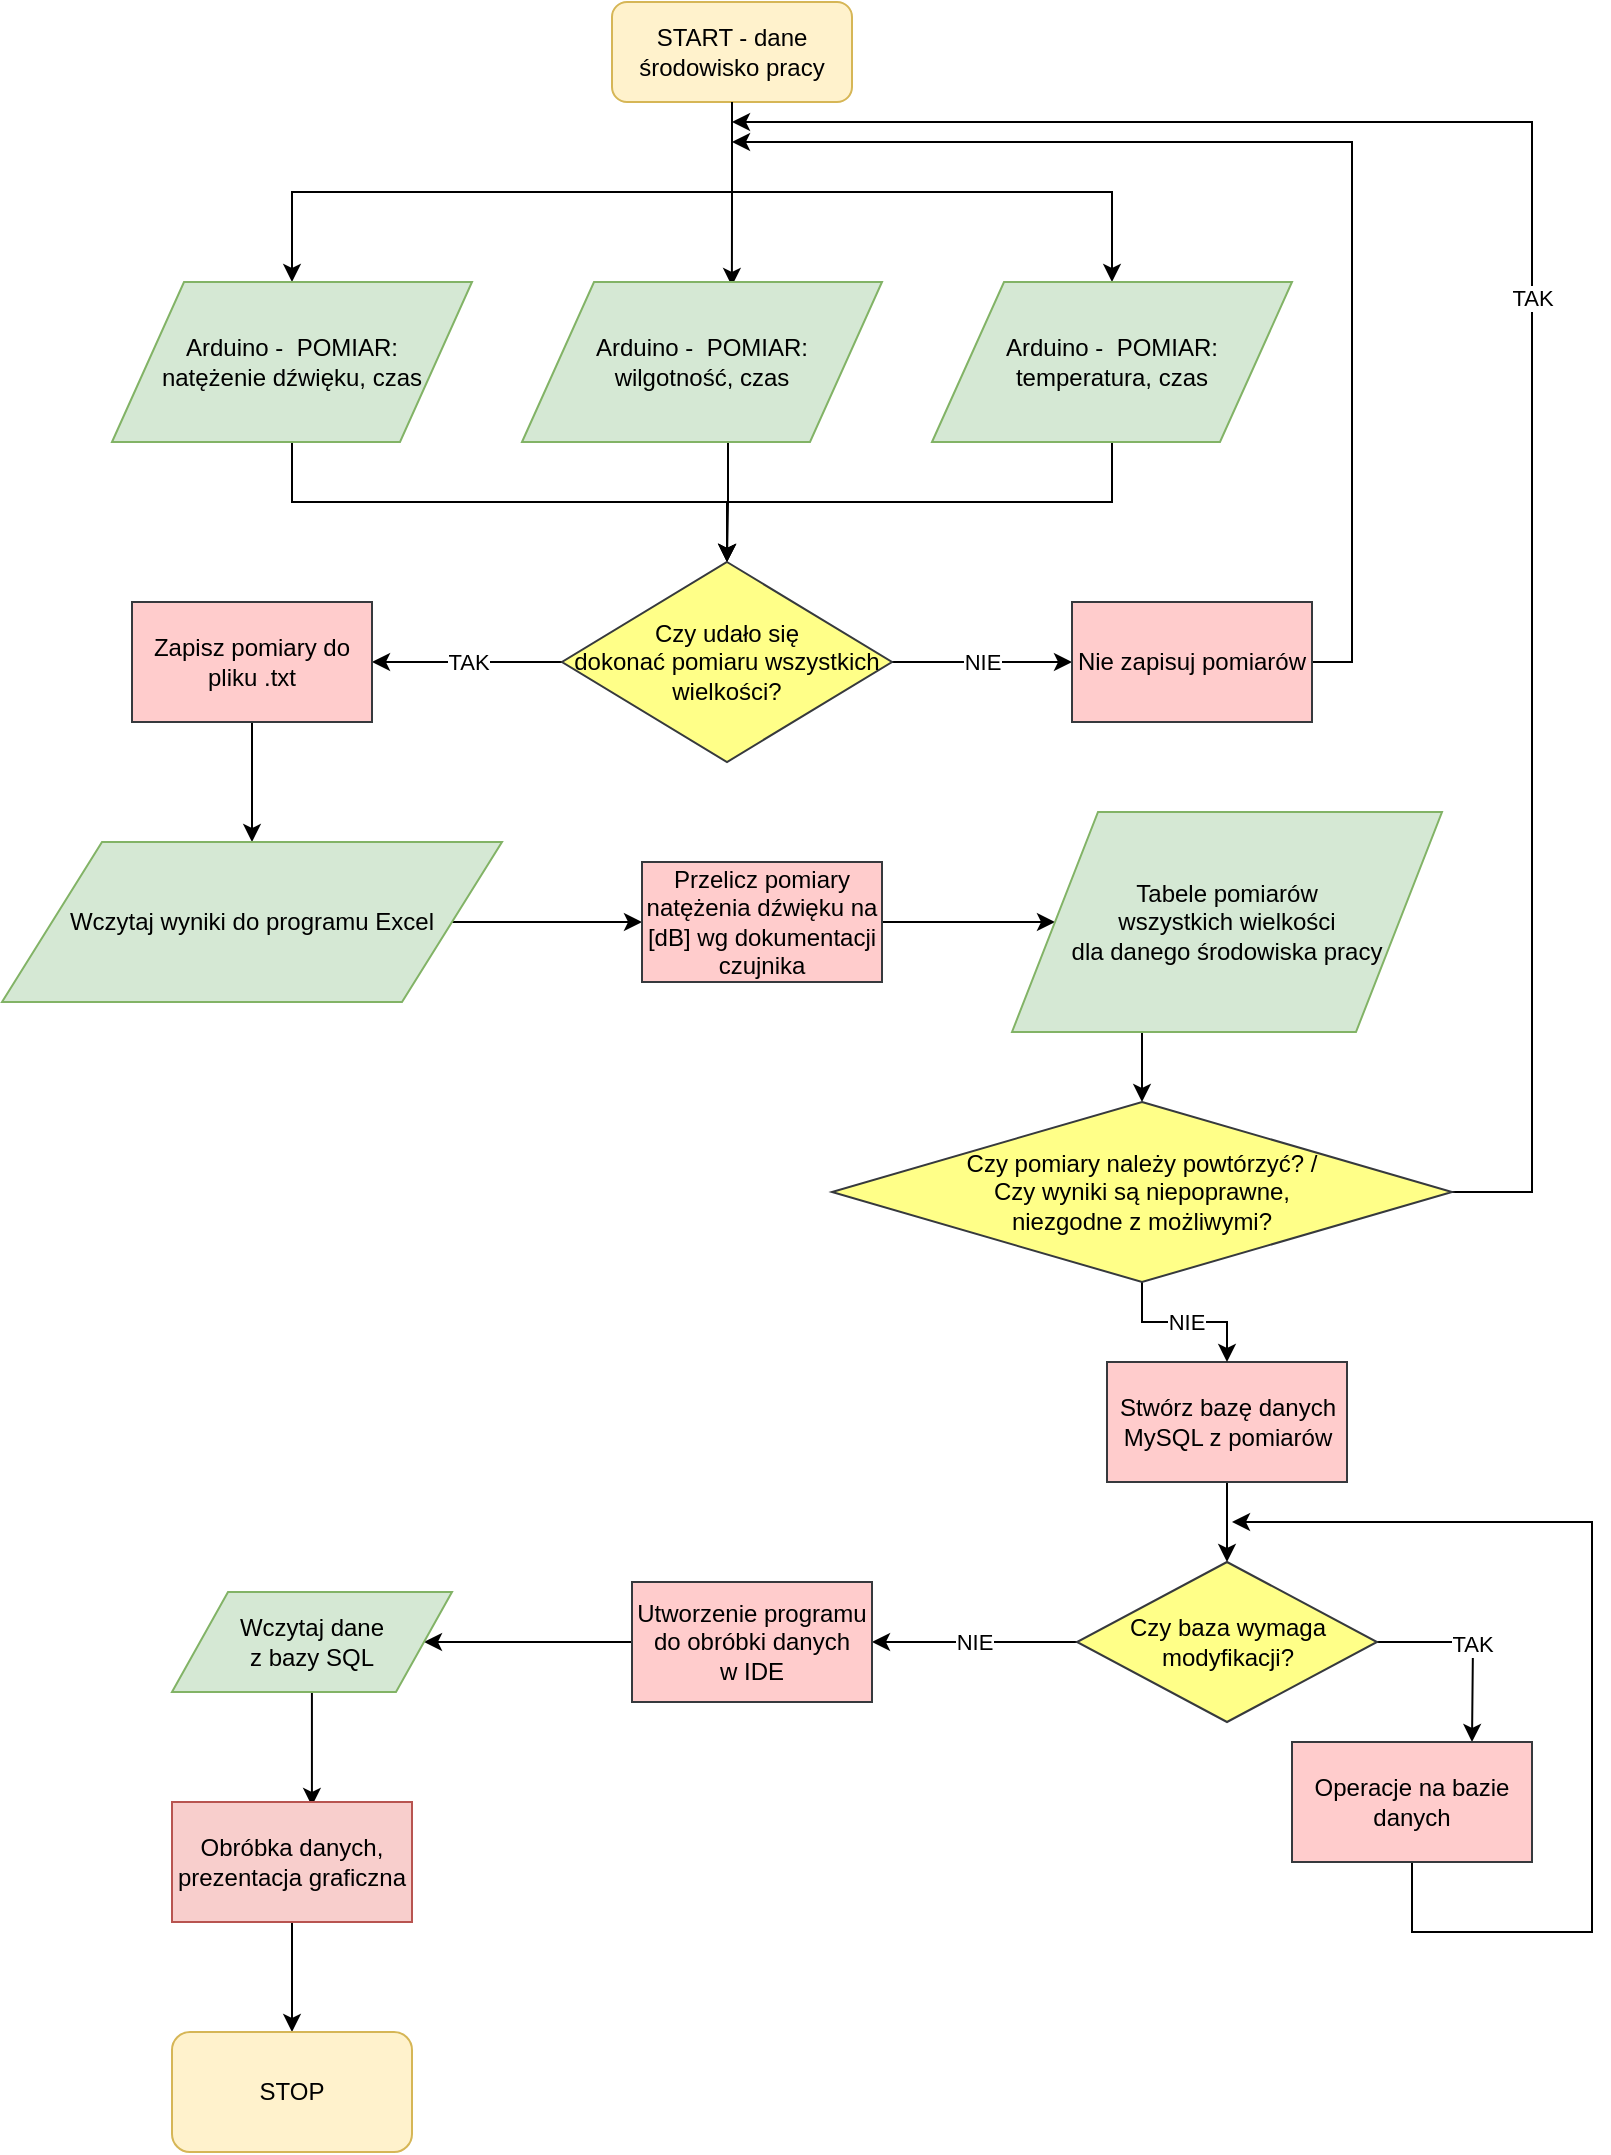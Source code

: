 <mxfile version="12.3.8" type="github" pages="1"><diagram id="_1C9Pcz3VdhQIvMJd96V" name="Page-1"><mxGraphModel dx="1483" dy="789" grid="1" gridSize="10" guides="1" tooltips="1" connect="1" arrows="1" fold="1" page="1" pageScale="1" pageWidth="827" pageHeight="1169" math="0" shadow="0"><root><mxCell id="0"/><mxCell id="1" parent="0"/><mxCell id="gSbGM1nona12ZXOhXND2-21" style="edgeStyle=orthogonalEdgeStyle;rounded=0;orthogonalLoop=1;jettySize=auto;html=1;entryX=0.583;entryY=0.025;entryDx=0;entryDy=0;entryPerimeter=0;" edge="1" parent="1" source="gSbGM1nona12ZXOhXND2-1" target="gSbGM1nona12ZXOhXND2-6"><mxGeometry relative="1" as="geometry"><Array as="points"><mxPoint x="380" y="110"/><mxPoint x="380" y="110"/></Array></mxGeometry></mxCell><mxCell id="gSbGM1nona12ZXOhXND2-1" value="START - dane środowisko pracy" style="rounded=1;whiteSpace=wrap;html=1;fillColor=#fff2cc;strokeColor=#d6b656;" vertex="1" parent="1"><mxGeometry x="320" y="10" width="120" height="50" as="geometry"/></mxCell><mxCell id="gSbGM1nona12ZXOhXND2-24" style="edgeStyle=orthogonalEdgeStyle;rounded=0;orthogonalLoop=1;jettySize=auto;html=1;" edge="1" parent="1" target="gSbGM1nona12ZXOhXND2-2"><mxGeometry relative="1" as="geometry"><mxPoint x="380" y="80" as="sourcePoint"/><Array as="points"><mxPoint x="380" y="60"/><mxPoint x="380" y="105"/><mxPoint x="570" y="105"/></Array></mxGeometry></mxCell><mxCell id="gSbGM1nona12ZXOhXND2-30" value="" style="edgeStyle=orthogonalEdgeStyle;rounded=0;orthogonalLoop=1;jettySize=auto;html=1;entryX=0.5;entryY=0;entryDx=0;entryDy=0;" edge="1" parent="1" source="gSbGM1nona12ZXOhXND2-2" target="gSbGM1nona12ZXOhXND2-8"><mxGeometry relative="1" as="geometry"><mxPoint x="570" y="310" as="targetPoint"/><Array as="points"><mxPoint x="570" y="260"/><mxPoint x="378" y="260"/></Array></mxGeometry></mxCell><mxCell id="gSbGM1nona12ZXOhXND2-2" value="&lt;div&gt;Arduino -&amp;nbsp; POMIAR:&lt;/div&gt;&lt;div&gt;temperatura, czas&lt;br&gt;&lt;/div&gt;" style="shape=parallelogram;perimeter=parallelogramPerimeter;whiteSpace=wrap;html=1;fillColor=#d5e8d4;strokeColor=#82b366;" vertex="1" parent="1"><mxGeometry x="480" y="150" width="180" height="80" as="geometry"/></mxCell><mxCell id="gSbGM1nona12ZXOhXND2-27" style="edgeStyle=orthogonalEdgeStyle;rounded=0;orthogonalLoop=1;jettySize=auto;html=1;exitX=0.5;exitY=1;exitDx=0;exitDy=0;entryX=0.5;entryY=0;entryDx=0;entryDy=0;" edge="1" parent="1" source="gSbGM1nona12ZXOhXND2-6" target="gSbGM1nona12ZXOhXND2-8"><mxGeometry relative="1" as="geometry"><mxPoint x="365" y="280" as="targetPoint"/><Array as="points"><mxPoint x="378" y="230"/><mxPoint x="378" y="260"/></Array></mxGeometry></mxCell><mxCell id="gSbGM1nona12ZXOhXND2-6" value="&lt;div&gt;Arduino -&amp;nbsp; POMIAR:&lt;/div&gt;&lt;div&gt;wilgotność, czas&lt;br&gt;&lt;/div&gt;" style="shape=parallelogram;perimeter=parallelogramPerimeter;whiteSpace=wrap;html=1;fillColor=#d5e8d4;strokeColor=#82b366;" vertex="1" parent="1"><mxGeometry x="275" y="150" width="180" height="80" as="geometry"/></mxCell><mxCell id="gSbGM1nona12ZXOhXND2-25" style="edgeStyle=orthogonalEdgeStyle;rounded=0;orthogonalLoop=1;jettySize=auto;html=1;exitX=0.5;exitY=1;exitDx=0;exitDy=0;entryX=0.5;entryY=0;entryDx=0;entryDy=0;" edge="1" parent="1" source="gSbGM1nona12ZXOhXND2-1" target="gSbGM1nona12ZXOhXND2-7"><mxGeometry relative="1" as="geometry"/></mxCell><mxCell id="gSbGM1nona12ZXOhXND2-26" style="edgeStyle=orthogonalEdgeStyle;rounded=0;orthogonalLoop=1;jettySize=auto;html=1;exitX=0.5;exitY=1;exitDx=0;exitDy=0;entryX=0.5;entryY=0;entryDx=0;entryDy=0;" edge="1" parent="1" source="gSbGM1nona12ZXOhXND2-7" target="gSbGM1nona12ZXOhXND2-8"><mxGeometry relative="1" as="geometry"><Array as="points"><mxPoint x="160" y="260"/><mxPoint x="378" y="260"/></Array></mxGeometry></mxCell><mxCell id="gSbGM1nona12ZXOhXND2-7" value="&lt;div&gt;Arduino -&amp;nbsp; POMIAR:&lt;/div&gt;&lt;div&gt;natężenie dźwięku, czas&lt;br&gt;&lt;/div&gt;" style="shape=parallelogram;perimeter=parallelogramPerimeter;whiteSpace=wrap;html=1;fillColor=#d5e8d4;strokeColor=#82b366;" vertex="1" parent="1"><mxGeometry x="70" y="150" width="180" height="80" as="geometry"/></mxCell><mxCell id="gSbGM1nona12ZXOhXND2-31" value="NIE" style="edgeStyle=orthogonalEdgeStyle;rounded=0;orthogonalLoop=1;jettySize=auto;html=1;" edge="1" parent="1" source="gSbGM1nona12ZXOhXND2-8"><mxGeometry relative="1" as="geometry"><mxPoint x="550" y="340" as="targetPoint"/><Array as="points"><mxPoint x="490" y="340"/><mxPoint x="490" y="340"/></Array></mxGeometry></mxCell><mxCell id="gSbGM1nona12ZXOhXND2-38" value="TAK" style="edgeStyle=orthogonalEdgeStyle;rounded=0;orthogonalLoop=1;jettySize=auto;html=1;" edge="1" parent="1" source="gSbGM1nona12ZXOhXND2-8" target="gSbGM1nona12ZXOhXND2-36"><mxGeometry relative="1" as="geometry"/></mxCell><mxCell id="gSbGM1nona12ZXOhXND2-8" value="Czy udało się &lt;br&gt;dokonać pomiaru wszystkich &lt;br&gt;wielkości?" style="rhombus;whiteSpace=wrap;html=1;fillColor=#ffff88;strokeColor=#36393d;" vertex="1" parent="1"><mxGeometry x="295" y="290" width="165" height="100" as="geometry"/></mxCell><mxCell id="gSbGM1nona12ZXOhXND2-35" style="edgeStyle=orthogonalEdgeStyle;rounded=0;orthogonalLoop=1;jettySize=auto;html=1;" edge="1" parent="1" source="gSbGM1nona12ZXOhXND2-32"><mxGeometry relative="1" as="geometry"><mxPoint x="380" y="80" as="targetPoint"/><Array as="points"><mxPoint x="690" y="340"/></Array></mxGeometry></mxCell><mxCell id="gSbGM1nona12ZXOhXND2-32" value="Nie zapisuj pomiarów" style="rounded=0;whiteSpace=wrap;html=1;fillColor=#ffcccc;strokeColor=#36393d;" vertex="1" parent="1"><mxGeometry x="550" y="310" width="120" height="60" as="geometry"/></mxCell><mxCell id="gSbGM1nona12ZXOhXND2-42" value="" style="edgeStyle=orthogonalEdgeStyle;rounded=0;orthogonalLoop=1;jettySize=auto;html=1;" edge="1" parent="1" source="gSbGM1nona12ZXOhXND2-36" target="gSbGM1nona12ZXOhXND2-41"><mxGeometry relative="1" as="geometry"/></mxCell><mxCell id="gSbGM1nona12ZXOhXND2-36" value="Zapisz pomiary do pliku .txt" style="rounded=0;whiteSpace=wrap;html=1;fillColor=#ffcccc;strokeColor=#36393d;" vertex="1" parent="1"><mxGeometry x="80" y="310" width="120" height="60" as="geometry"/></mxCell><mxCell id="gSbGM1nona12ZXOhXND2-44" style="edgeStyle=orthogonalEdgeStyle;rounded=0;orthogonalLoop=1;jettySize=auto;html=1;entryX=0;entryY=0.5;entryDx=0;entryDy=0;" edge="1" parent="1" source="gSbGM1nona12ZXOhXND2-41" target="gSbGM1nona12ZXOhXND2-43"><mxGeometry relative="1" as="geometry"/></mxCell><mxCell id="gSbGM1nona12ZXOhXND2-41" value="Wczytaj wyniki do programu Excel" style="shape=parallelogram;perimeter=parallelogramPerimeter;whiteSpace=wrap;html=1;fillColor=#d5e8d4;strokeColor=#82b366;" vertex="1" parent="1"><mxGeometry x="15" y="430" width="250" height="80" as="geometry"/></mxCell><mxCell id="gSbGM1nona12ZXOhXND2-46" value="" style="edgeStyle=orthogonalEdgeStyle;rounded=0;orthogonalLoop=1;jettySize=auto;html=1;" edge="1" parent="1" source="gSbGM1nona12ZXOhXND2-43" target="gSbGM1nona12ZXOhXND2-45"><mxGeometry relative="1" as="geometry"/></mxCell><mxCell id="gSbGM1nona12ZXOhXND2-43" value="Przelicz pomiary natężenia dźwięku na [dB] wg dokumentacji czujnika " style="rounded=0;whiteSpace=wrap;html=1;fillColor=#ffcccc;strokeColor=#36393d;" vertex="1" parent="1"><mxGeometry x="335" y="440" width="120" height="60" as="geometry"/></mxCell><mxCell id="gSbGM1nona12ZXOhXND2-68" value="" style="edgeStyle=orthogonalEdgeStyle;rounded=0;orthogonalLoop=1;jettySize=auto;html=1;" edge="1" parent="1" source="gSbGM1nona12ZXOhXND2-45" target="gSbGM1nona12ZXOhXND2-67"><mxGeometry relative="1" as="geometry"><Array as="points"><mxPoint x="585" y="530"/><mxPoint x="585" y="530"/></Array></mxGeometry></mxCell><mxCell id="gSbGM1nona12ZXOhXND2-45" value="Tabele pomiarów &lt;br&gt;wszystkich wielkości &lt;br&gt;dla danego środowiska pracy" style="shape=parallelogram;perimeter=parallelogramPerimeter;whiteSpace=wrap;html=1;fillColor=#d5e8d4;strokeColor=#82b366;" vertex="1" parent="1"><mxGeometry x="520" y="415" width="215" height="110" as="geometry"/></mxCell><mxCell id="gSbGM1nona12ZXOhXND2-51" value="" style="edgeStyle=orthogonalEdgeStyle;rounded=0;orthogonalLoop=1;jettySize=auto;html=1;" edge="1" parent="1" source="gSbGM1nona12ZXOhXND2-48" target="gSbGM1nona12ZXOhXND2-49"><mxGeometry relative="1" as="geometry"/></mxCell><mxCell id="gSbGM1nona12ZXOhXND2-48" value="Stwórz bazę danych MySQL z pomiarów" style="rounded=0;whiteSpace=wrap;html=1;fillColor=#ffcccc;strokeColor=#36393d;" vertex="1" parent="1"><mxGeometry x="567.5" y="690" width="120" height="60" as="geometry"/></mxCell><mxCell id="gSbGM1nona12ZXOhXND2-54" value="TAK" style="edgeStyle=orthogonalEdgeStyle;rounded=0;orthogonalLoop=1;jettySize=auto;html=1;" edge="1" parent="1" source="gSbGM1nona12ZXOhXND2-49"><mxGeometry relative="1" as="geometry"><mxPoint x="750" y="880" as="targetPoint"/></mxGeometry></mxCell><mxCell id="gSbGM1nona12ZXOhXND2-60" value="NIE" style="edgeStyle=orthogonalEdgeStyle;rounded=0;orthogonalLoop=1;jettySize=auto;html=1;" edge="1" parent="1" source="gSbGM1nona12ZXOhXND2-49" target="gSbGM1nona12ZXOhXND2-59"><mxGeometry relative="1" as="geometry"/></mxCell><mxCell id="gSbGM1nona12ZXOhXND2-49" value="Czy baza wymaga modyfikacji?" style="rhombus;whiteSpace=wrap;html=1;fillColor=#ffff88;strokeColor=#36393d;" vertex="1" parent="1"><mxGeometry x="552.5" y="790" width="150" height="80" as="geometry"/></mxCell><mxCell id="gSbGM1nona12ZXOhXND2-56" value="" style="edgeStyle=orthogonalEdgeStyle;rounded=0;orthogonalLoop=1;jettySize=auto;html=1;" edge="1" parent="1" source="gSbGM1nona12ZXOhXND2-53"><mxGeometry relative="1" as="geometry"><mxPoint x="630" y="770" as="targetPoint"/><Array as="points"><mxPoint x="720" y="975"/><mxPoint x="810" y="975"/></Array></mxGeometry></mxCell><mxCell id="gSbGM1nona12ZXOhXND2-53" value="Operacje na bazie danych" style="rounded=0;whiteSpace=wrap;html=1;fillColor=#ffcccc;strokeColor=#36393d;" vertex="1" parent="1"><mxGeometry x="660" y="880" width="120" height="60" as="geometry"/></mxCell><mxCell id="gSbGM1nona12ZXOhXND2-63" style="edgeStyle=orthogonalEdgeStyle;rounded=0;orthogonalLoop=1;jettySize=auto;html=1;exitX=0;exitY=0.5;exitDx=0;exitDy=0;entryX=1;entryY=0.5;entryDx=0;entryDy=0;" edge="1" parent="1" source="gSbGM1nona12ZXOhXND2-59" target="gSbGM1nona12ZXOhXND2-61"><mxGeometry relative="1" as="geometry"/></mxCell><mxCell id="gSbGM1nona12ZXOhXND2-59" value="Utworzenie programu do obróbki danych&lt;br&gt; w IDE" style="rounded=0;whiteSpace=wrap;html=1;fillColor=#ffcccc;strokeColor=#36393d;" vertex="1" parent="1"><mxGeometry x="330" y="800" width="120" height="60" as="geometry"/></mxCell><mxCell id="gSbGM1nona12ZXOhXND2-66" style="edgeStyle=orthogonalEdgeStyle;rounded=0;orthogonalLoop=1;jettySize=auto;html=1;entryX=0.583;entryY=0.033;entryDx=0;entryDy=0;entryPerimeter=0;" edge="1" parent="1" source="gSbGM1nona12ZXOhXND2-61" target="gSbGM1nona12ZXOhXND2-64"><mxGeometry relative="1" as="geometry"/></mxCell><mxCell id="gSbGM1nona12ZXOhXND2-61" value="&lt;div&gt;Wczytaj dane &lt;br&gt;&lt;/div&gt;&lt;div&gt;z bazy SQL&lt;/div&gt;" style="shape=parallelogram;perimeter=parallelogramPerimeter;whiteSpace=wrap;html=1;fillColor=#d5e8d4;strokeColor=#82b366;" vertex="1" parent="1"><mxGeometry x="100" y="805" width="140" height="50" as="geometry"/></mxCell><mxCell id="gSbGM1nona12ZXOhXND2-72" style="edgeStyle=orthogonalEdgeStyle;rounded=0;orthogonalLoop=1;jettySize=auto;html=1;entryX=0.5;entryY=0;entryDx=0;entryDy=0;" edge="1" parent="1" source="gSbGM1nona12ZXOhXND2-64" target="gSbGM1nona12ZXOhXND2-71"><mxGeometry relative="1" as="geometry"/></mxCell><mxCell id="gSbGM1nona12ZXOhXND2-64" value="Obróbka danych, prezentacja graficzna" style="rounded=0;whiteSpace=wrap;html=1;fillColor=#f8cecc;strokeColor=#b85450;" vertex="1" parent="1"><mxGeometry x="100" y="910" width="120" height="60" as="geometry"/></mxCell><mxCell id="gSbGM1nona12ZXOhXND2-69" value="NIE" style="edgeStyle=orthogonalEdgeStyle;rounded=0;orthogonalLoop=1;jettySize=auto;html=1;entryX=0.5;entryY=0;entryDx=0;entryDy=0;" edge="1" parent="1" source="gSbGM1nona12ZXOhXND2-67" target="gSbGM1nona12ZXOhXND2-48"><mxGeometry relative="1" as="geometry"/></mxCell><mxCell id="gSbGM1nona12ZXOhXND2-70" value="TAK" style="edgeStyle=orthogonalEdgeStyle;rounded=0;orthogonalLoop=1;jettySize=auto;html=1;" edge="1" parent="1" source="gSbGM1nona12ZXOhXND2-67"><mxGeometry relative="1" as="geometry"><mxPoint x="380" y="70" as="targetPoint"/><Array as="points"><mxPoint x="780" y="605"/><mxPoint x="780" y="70"/></Array></mxGeometry></mxCell><mxCell id="gSbGM1nona12ZXOhXND2-67" value="Czy pomiary należy powtórzyć? / &lt;br&gt;Czy wyniki są niepoprawne,&lt;br&gt; niezgodne z możliwymi?" style="rhombus;whiteSpace=wrap;html=1;fillColor=#ffff88;strokeColor=#36393d;" vertex="1" parent="1"><mxGeometry x="430" y="560" width="310" height="90" as="geometry"/></mxCell><mxCell id="gSbGM1nona12ZXOhXND2-71" value="STOP" style="rounded=1;whiteSpace=wrap;html=1;fillColor=#fff2cc;strokeColor=#d6b656;" vertex="1" parent="1"><mxGeometry x="100" y="1025" width="120" height="60" as="geometry"/></mxCell></root></mxGraphModel></diagram></mxfile>

Link:
https://www.draw.io/?lightbox=1&highlight=0000ff&edit=_blank&layers=1&nav=1&title=Untitled%20Diagram.drawio#R7Vxbd6I6FP41PE4XEgL42NrOnFlnOu2ZzllzeYsQlQrGFWMRf%2F1JuENQcQSpPX1SNjsIyf6%2BfclGBYz8zSeKlrN74mBP0VRno4BbRdMGugX4h5CEscTU1Vgwpa6TKOWCJ3eLE2GqtnYdvCopMkI85i7LQpssFthmJRmilARltQnxyr%2B6RFMsCZ5s5MnSH67DZrHU0sxc%2Fhd2p7P0lwfGMD7jo1Q5eZLVDDkkKIjAnQJGlBAWf%2FM3I%2ByJyUvnJR73ccfZ7MYoXrAmA6ZP40%2F3gwVZoIH2%2B%2BfD7OfXW%2B1DepkVC9Mnxg6fgOSQUDYjUz7Eu8ulN5SsFw4Wl1X5Ua7zhZAlFw648BkzFiaridaMcNGM%2BV5ylt8xDX%2BK8VeQG0gi%2BBUJVA2mgttN8hPxUVg8esTU9THDNBHGjyHufef0pI9K1tTGe%2BYkNTNEp5jt0TOyReTWjwm%2FGxrycRR7iLkv5ftAiRlOM71k6DWlKCwoLIm7YKvClR%2BFgCskiAJWYk5hanCVVT9On3%2BJ7yA9KjxKLoos6QirSh76BXnrZBqevl9%2F%2B85FHwQVoAXmH8oIKkNuSxwU7mpOxGJRZIeSPebWJkwnmLkMPy1RtIIB55yyZU1czxsRj9BoLJhMJpptc%2FmKUTLHhTOOMTagkRnOC6YMb%2FabjrzU6RxrlTlODoOcMAapyqxAFlDdbRyFBTp%2B%2FjW9D1Q3h%2BBBaGltQOsgFqzK%2FMfMkAzKl%2BBUiBpHIlSFe%2FWhuVe%2FG0QDVYJ0346j5DYOuIwWvYPW0IStTky4uvhgULHh%2BL5OtuHq7xw0YtPap9%2BNUWo1Nml4fFFuHPeFf52Kr9fUWbsLEvseA%2FnCYSzGq2VkFerjw%2F3n628KuE5H8hspDK65HsP%2BElPE1hQp2khEnls%2BqYnemFZHVq9XwQwPCpfiK7dE5HnYI1OKfK64LIQ3pXOFuOdIX%2BhAbDl6nS%2B0tDEwWvKFepXNYI0ztGqcYZWM23OGZi9MtXFZgaj40a%2FCmZymxEEpsO2X3Yxe2Q0YsMwiVaNoid0ktgKvkN2MPtgtcL0pYfyCUXCujHTFMt9pTqY5zSxb6iugOfhOc62n%2BOaJNHfaihrvK9p4Rc1zOq5j%2Fc3AuIBo2uzD3ywQE05mOBQO52aEF64oDTnR0XXgxufm63cXJLugahmgdw8E5LLf1893fXBYi7zSURoPK2m83k2gqw%2Frf2cX8RzQ76i2ZEl28%2F3677dgNw38ETh1F%2BEkyMozP9qKX187SFCwpQmmXyU0rIgadpV9HTLnl0wTBXVJfBfRtaCh1TZcsblrz2rHBS725kmaYbsK%2BCitN50Rf7xe%2FUnNf2JZdewLDDAETksJwLCSqg5r6DdNZ4v0O1A7499eMoAWMQP6Kfu3xLVGL9wp10C%2FRiHUFi3d1fo5g6QyAsoNCGSUldb%2FWKTZdv3uWptIk3xl0%2B01oyug6XWF58tGXtO6n75jrc7jroBcE%2Fst7Hybmbm4FyfaS%2FZckTaoV2zDLtDorVdn871sKeeFhVJZ4epQi0iL0NCb1op00Cc0dDn5%2BmFvQ4aECwjChTt3M2jQKL8V6Ljb2KJf662nyoNyrKYDGU1ZM8ZZUmW9rrh%2F0R5EB01hAnuFCZAm%2FpFusefaZR8i16WQUluX4poiv4E3zo0Cb4VNTSOczdc%2Bn0NkPwvY2dv1M0dgpHl5vgiACnz0vp2RIeetlw4f2BA%2BxqlbEn%2FWDmKVTQAe2DA9oN9NLpTOYbGOhMbYw3ISVFeQKNYrKtWJ2sKHFzECWuCpcKrlbkak7OpmfHO%2BFVaaH%2FXU2Rad66CuEFJtXWqNHqAcC106PTQtJ%2BrDXr2rzMtPLIhRR4WDHaNtVkvk0AkjsN2HT%2F98ESWLt1CsMMyrMvUZdYXBs3pLqMu8ePH19ZMNvd5xmZVik9WwWNha04%2FcZ3v5e2j6sCF7wX7ZayjNfbwbwlkLRVm0j6bii0%2BccMLDeRHcX9zGBYRahaHMOoY6azoM31w6DE8tBu3YYwBlejLNZvR0bLxvVoK6obn%2FnQRrsFe%2Fm3gfyrn8g2jNtp9xmpdz5MYNJUmscXHxhGHs8Ef95d6gD2hmXWlK3pOWd6gd6ErLKslnLx7Dpp7P6HVfBcqe718WELpN%2BrEKFeOogkzGSYg%2BjqvKCbrkzixV5Nqfb%2BUA5vUjD1So1lJ7R14%2F%2FaD73tUF4ACWun5X12j8sq7eJ8CMuoqE1AyZb9ikr8g2bnaUrpVk2%2BIRo%2Bz6%2F9kjmTXbZCCWi1MDvQbEnb2aa%2FYS2b6CBm1Db4hUs1dXaMjFkofc26GCtxtFjhFv420ecYYjYuLaWxF5tunuLBvXu7uxBXWodoOUYe8dB4YclPRUCnkN6Gn6foN%2BasPyaewml68uv9TYzpbbwbbErlJ56d8I9qfyVX3zHK86yu%2BexJW34oY8t4toLz6WByzdVgiT5mNRiVPFjdbFTfHlsj6YVTQGiuu6eEmWFAUi4BrV5jBcZTslThSRibDKJ%2FGNeG4Q%2BhdYAdQrmQ00ZKrPGs6KVD%2FsLCiq%2B8OYh8c9bvS1%2FhVM1Y0OVK0m4mzJj%2FLD%2FO%2BjYizmf8IF7v4D
